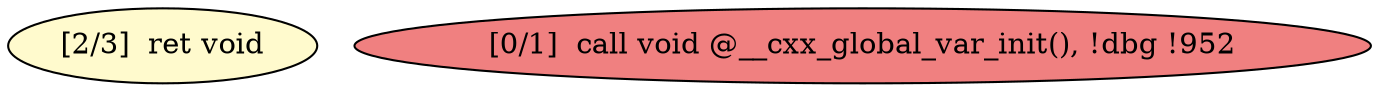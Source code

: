 
digraph G {


node885 [fillcolor=lemonchiffon,label="[2/3]  ret void",shape=ellipse,style=filled ]
node884 [fillcolor=lightcoral,label="[0/1]  call void @__cxx_global_var_init(), !dbg !952",shape=ellipse,style=filled ]



}
